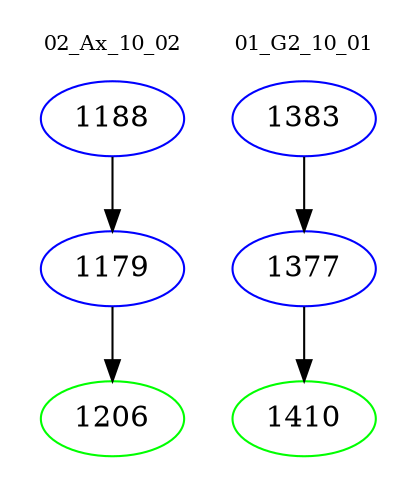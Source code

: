 digraph{
subgraph cluster_0 {
color = white
label = "02_Ax_10_02";
fontsize=10;
T0_1188 [label="1188", color="blue"]
T0_1188 -> T0_1179 [color="black"]
T0_1179 [label="1179", color="blue"]
T0_1179 -> T0_1206 [color="black"]
T0_1206 [label="1206", color="green"]
}
subgraph cluster_1 {
color = white
label = "01_G2_10_01";
fontsize=10;
T1_1383 [label="1383", color="blue"]
T1_1383 -> T1_1377 [color="black"]
T1_1377 [label="1377", color="blue"]
T1_1377 -> T1_1410 [color="black"]
T1_1410 [label="1410", color="green"]
}
}
